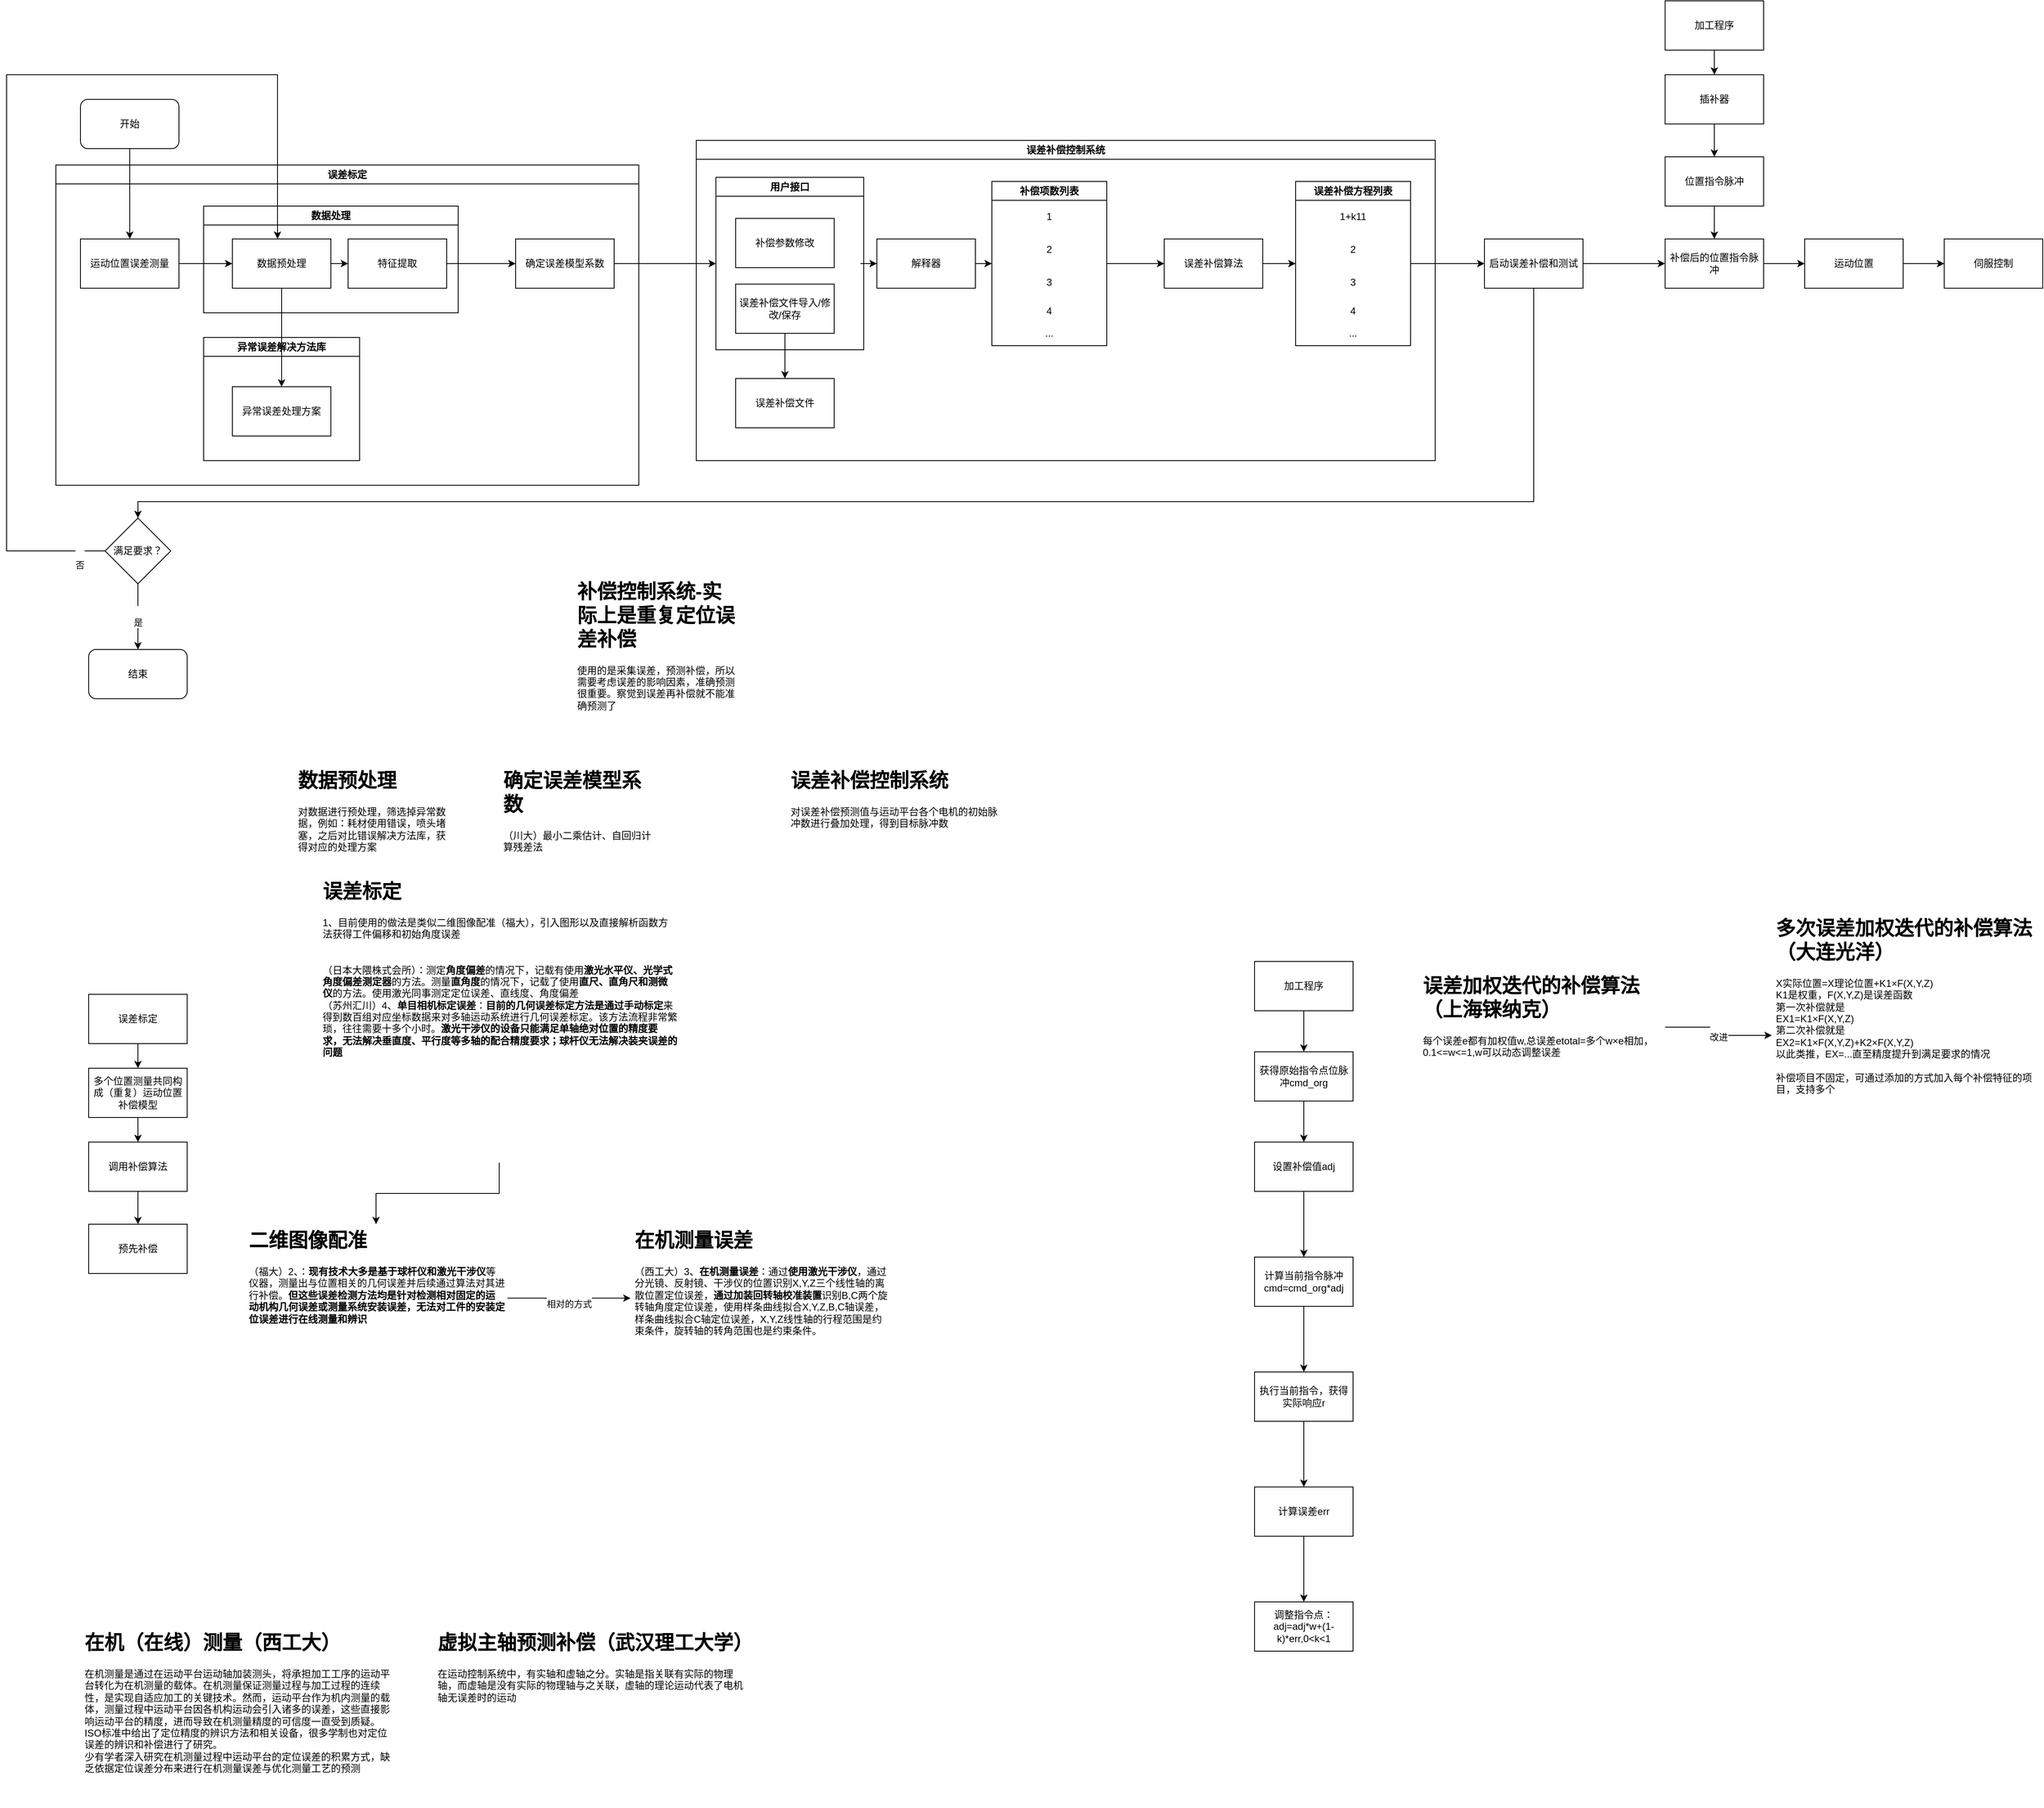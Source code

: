 <mxfile version="21.5.0" type="github">
  <diagram name="第 1 页" id="JhHIipqr7uCRNzOelNXE">
    <mxGraphModel dx="2555" dy="937" grid="1" gridSize="10" guides="1" tooltips="1" connect="1" arrows="1" fold="1" page="1" pageScale="1" pageWidth="827" pageHeight="1169" math="0" shadow="0">
      <root>
        <mxCell id="0" />
        <mxCell id="1" parent="0" />
        <mxCell id="nJraD3ANBiAQbve93qyU-1" value="&lt;h1&gt;补偿控制系统-实际上是重复定位误差补偿&lt;/h1&gt;&lt;div&gt;使用的是采集误差，预测补偿，所以需要考虑误差的影响因素，准确预测很重要。察觉到误差再补偿就不能准确预测了&lt;/div&gt;" style="text;html=1;strokeColor=none;fillColor=none;spacing=5;spacingTop=-20;whiteSpace=wrap;overflow=hidden;rounded=0;" vertex="1" parent="1">
          <mxGeometry x="640" y="770" width="200" height="200" as="geometry" />
        </mxCell>
        <mxCell id="nJraD3ANBiAQbve93qyU-4" value="&lt;h1&gt;数据预处理&lt;/h1&gt;&lt;div&gt;对数据进行预处理，筛选掉异常数据，例如：耗材使用错误，喷头堵塞，之后对比错误解决方法库，获得对应的处理方案&lt;/div&gt;" style="text;html=1;strokeColor=none;fillColor=none;spacing=5;spacingTop=-20;whiteSpace=wrap;overflow=hidden;rounded=0;" vertex="1" parent="1">
          <mxGeometry x="300" y="1000" width="190" height="120" as="geometry" />
        </mxCell>
        <mxCell id="nJraD3ANBiAQbve93qyU-19" value="" style="edgeStyle=orthogonalEdgeStyle;rounded=0;orthogonalLoop=1;jettySize=auto;html=1;" edge="1" parent="1" source="nJraD3ANBiAQbve93qyU-12" target="nJraD3ANBiAQbve93qyU-18">
          <mxGeometry relative="1" as="geometry" />
        </mxCell>
        <mxCell id="nJraD3ANBiAQbve93qyU-12" value="误差标定" style="rounded=0;whiteSpace=wrap;html=1;" vertex="1" parent="1">
          <mxGeometry x="50" y="1280" width="120" height="60" as="geometry" />
        </mxCell>
        <mxCell id="nJraD3ANBiAQbve93qyU-13" value="预先补偿" style="rounded=0;whiteSpace=wrap;html=1;" vertex="1" parent="1">
          <mxGeometry x="50" y="1560" width="120" height="60" as="geometry" />
        </mxCell>
        <mxCell id="nJraD3ANBiAQbve93qyU-16" value="" style="edgeStyle=orthogonalEdgeStyle;rounded=0;orthogonalLoop=1;jettySize=auto;html=1;" edge="1" parent="1" source="nJraD3ANBiAQbve93qyU-14" target="nJraD3ANBiAQbve93qyU-13">
          <mxGeometry relative="1" as="geometry" />
        </mxCell>
        <mxCell id="nJraD3ANBiAQbve93qyU-14" value="调用补偿算法" style="rounded=0;whiteSpace=wrap;html=1;" vertex="1" parent="1">
          <mxGeometry x="50" y="1460" width="120" height="60" as="geometry" />
        </mxCell>
        <mxCell id="nJraD3ANBiAQbve93qyU-20" value="" style="edgeStyle=orthogonalEdgeStyle;rounded=0;orthogonalLoop=1;jettySize=auto;html=1;" edge="1" parent="1" source="nJraD3ANBiAQbve93qyU-18" target="nJraD3ANBiAQbve93qyU-14">
          <mxGeometry relative="1" as="geometry" />
        </mxCell>
        <mxCell id="nJraD3ANBiAQbve93qyU-18" value="多个位置测量共同构成（重复）运动位置补偿模型" style="rounded=0;whiteSpace=wrap;html=1;" vertex="1" parent="1">
          <mxGeometry x="50" y="1370" width="120" height="60" as="geometry" />
        </mxCell>
        <mxCell id="nJraD3ANBiAQbve93qyU-133" style="edgeStyle=orthogonalEdgeStyle;rounded=0;orthogonalLoop=1;jettySize=auto;html=1;" edge="1" parent="1" source="nJraD3ANBiAQbve93qyU-21" target="nJraD3ANBiAQbve93qyU-132">
          <mxGeometry relative="1" as="geometry" />
        </mxCell>
        <mxCell id="nJraD3ANBiAQbve93qyU-21" value="&lt;h1&gt;误差标定&lt;/h1&gt;&lt;div&gt;1、目前使用的做法是类似二维图像配准（福大），引入图形以及直接解析函数方法获得工件偏移和初始角度误差&lt;/div&gt;&lt;div&gt;&lt;br&gt;&lt;/div&gt;&lt;div&gt;&lt;br&gt;&lt;/div&gt;&lt;div&gt;（日本大隈株式会所）：测定&lt;b&gt;角度偏差&lt;/b&gt;的情况下，记载有使用&lt;b&gt;激光水平仪、光学式角度偏差测定器&lt;/b&gt;的方法。测量&lt;b&gt;直角度&lt;/b&gt;的情况下，记载了使用&lt;b&gt;直尺、直角尺和测微仪&lt;/b&gt;的方法。使用激光同事测定定位误差、直线度、角度偏差&lt;/div&gt;&lt;div&gt;（苏州汇川）4、&lt;b&gt;单目相机标定误差&lt;/b&gt;：&lt;b&gt;目前的几何误差标定方法是通过手动标定&lt;/b&gt;来得到数百组对应坐标数据来对多轴运动系统进行几何误差标定。该方法流程非常繁琐，往往需要十多个小时。&lt;b&gt;激光干涉仪的设备只能满足单轴绝对位置的精度要求，无法解决垂直度、平行度等多轴的配合精度要求；球杆仪无法解决装夹误差的问题&lt;/b&gt;&lt;/div&gt;" style="text;html=1;strokeColor=none;fillColor=none;spacing=5;spacingTop=-20;whiteSpace=wrap;overflow=hidden;rounded=0;" vertex="1" parent="1">
          <mxGeometry x="330" y="1135" width="440" height="350" as="geometry" />
        </mxCell>
        <mxCell id="nJraD3ANBiAQbve93qyU-23" value="&lt;h1&gt;在机（在线）测量（西工大）&lt;/h1&gt;&lt;div&gt;在机测量是通过在运动平台运动轴加装测头，将承担加工工序的运动平台转化为在机测量的载体。在机测量保证测量过程与加工过程的连续性，是实现自适应加工的关键技术。然而，运动平台作为机内测量的载体，测量过程中运动平台因各机构运动会引入诸多的误差，这些直接影响运动平台的精度，进而导致在机测量精度的可信度一直受到质疑。&lt;/div&gt;&lt;div&gt;ISO标准中给出了定位精度的辨识方法和相关设备，很多学制也对定位误差的辨识和补偿进行了研究。&lt;/div&gt;&lt;div&gt;少有学者深入研究在机测量过程中运动平台的定位误差的积累方式，缺乏依据定位误差分布来进行在机测量误差与优化测量工艺的预测&lt;/div&gt;" style="text;html=1;strokeColor=none;fillColor=none;spacing=5;spacingTop=-20;whiteSpace=wrap;overflow=hidden;rounded=0;" vertex="1" parent="1">
          <mxGeometry x="40" y="2050" width="380" height="220" as="geometry" />
        </mxCell>
        <mxCell id="nJraD3ANBiAQbve93qyU-24" value="&lt;h1&gt;虚拟主轴预测补偿（武汉理工大学）&lt;/h1&gt;&lt;p&gt;在运动控制系统中，有实轴和虚轴之分。实轴是指关联有实际的物理轴，而虚轴是没有实际的物理轴与之关联，虚轴的理论运动代表了电机轴无误差时的运动&lt;/p&gt;" style="text;html=1;strokeColor=none;fillColor=none;spacing=5;spacingTop=-20;whiteSpace=wrap;overflow=hidden;rounded=0;" vertex="1" parent="1">
          <mxGeometry x="470" y="2050" width="390" height="130" as="geometry" />
        </mxCell>
        <mxCell id="nJraD3ANBiAQbve93qyU-26" value="误差标定" style="swimlane;whiteSpace=wrap;html=1;" vertex="1" parent="1">
          <mxGeometry x="10" y="270" width="710" height="390" as="geometry">
            <mxRectangle y="90" width="90" height="30" as="alternateBounds" />
          </mxGeometry>
        </mxCell>
        <mxCell id="nJraD3ANBiAQbve93qyU-2" value="数据处理" style="swimlane;whiteSpace=wrap;html=1;" vertex="1" parent="nJraD3ANBiAQbve93qyU-26">
          <mxGeometry x="180" y="50" width="310" height="130" as="geometry">
            <mxRectangle x="140" y="50" width="110" height="30" as="alternateBounds" />
          </mxGeometry>
        </mxCell>
        <mxCell id="nJraD3ANBiAQbve93qyU-33" value="" style="edgeStyle=orthogonalEdgeStyle;rounded=0;orthogonalLoop=1;jettySize=auto;html=1;" edge="1" parent="nJraD3ANBiAQbve93qyU-2" source="nJraD3ANBiAQbve93qyU-3" target="nJraD3ANBiAQbve93qyU-17">
          <mxGeometry relative="1" as="geometry" />
        </mxCell>
        <mxCell id="nJraD3ANBiAQbve93qyU-3" value="数据预处理" style="rounded=0;whiteSpace=wrap;html=1;" vertex="1" parent="nJraD3ANBiAQbve93qyU-2">
          <mxGeometry x="35" y="40" width="120" height="60" as="geometry" />
        </mxCell>
        <mxCell id="nJraD3ANBiAQbve93qyU-17" value="特征提取" style="rounded=0;whiteSpace=wrap;html=1;" vertex="1" parent="nJraD3ANBiAQbve93qyU-2">
          <mxGeometry x="176" y="40" width="120" height="60" as="geometry" />
        </mxCell>
        <mxCell id="nJraD3ANBiAQbve93qyU-9" value="异常误差解决方法库" style="swimlane;whiteSpace=wrap;html=1;" vertex="1" parent="nJraD3ANBiAQbve93qyU-26">
          <mxGeometry x="180" y="210" width="190" height="150" as="geometry">
            <mxRectangle x="60" y="320" width="150" height="30" as="alternateBounds" />
          </mxGeometry>
        </mxCell>
        <mxCell id="nJraD3ANBiAQbve93qyU-6" value="异常误差处理方案" style="rounded=0;whiteSpace=wrap;html=1;" vertex="1" parent="nJraD3ANBiAQbve93qyU-9">
          <mxGeometry x="35" y="60" width="120" height="60" as="geometry" />
        </mxCell>
        <mxCell id="nJraD3ANBiAQbve93qyU-7" style="edgeStyle=orthogonalEdgeStyle;rounded=0;orthogonalLoop=1;jettySize=auto;html=1;" edge="1" parent="nJraD3ANBiAQbve93qyU-26" source="nJraD3ANBiAQbve93qyU-3" target="nJraD3ANBiAQbve93qyU-6">
          <mxGeometry relative="1" as="geometry" />
        </mxCell>
        <mxCell id="nJraD3ANBiAQbve93qyU-34" value="确定误差模型系数" style="rounded=0;whiteSpace=wrap;html=1;" vertex="1" parent="nJraD3ANBiAQbve93qyU-26">
          <mxGeometry x="560" y="90" width="120" height="60" as="geometry" />
        </mxCell>
        <mxCell id="nJraD3ANBiAQbve93qyU-35" value="" style="edgeStyle=orthogonalEdgeStyle;rounded=0;orthogonalLoop=1;jettySize=auto;html=1;" edge="1" parent="nJraD3ANBiAQbve93qyU-26" source="nJraD3ANBiAQbve93qyU-17" target="nJraD3ANBiAQbve93qyU-34">
          <mxGeometry relative="1" as="geometry" />
        </mxCell>
        <mxCell id="nJraD3ANBiAQbve93qyU-44" style="edgeStyle=orthogonalEdgeStyle;rounded=0;orthogonalLoop=1;jettySize=auto;html=1;entryX=0;entryY=0.5;entryDx=0;entryDy=0;" edge="1" parent="nJraD3ANBiAQbve93qyU-26" source="nJraD3ANBiAQbve93qyU-42" target="nJraD3ANBiAQbve93qyU-3">
          <mxGeometry relative="1" as="geometry" />
        </mxCell>
        <mxCell id="nJraD3ANBiAQbve93qyU-42" value="运动位置误差测量" style="rounded=0;whiteSpace=wrap;html=1;" vertex="1" parent="nJraD3ANBiAQbve93qyU-26">
          <mxGeometry x="30" y="90" width="120" height="60" as="geometry" />
        </mxCell>
        <mxCell id="nJraD3ANBiAQbve93qyU-27" value="误差补偿控制系统" style="swimlane;whiteSpace=wrap;html=1;" vertex="1" parent="1">
          <mxGeometry x="790" y="240" width="900" height="390" as="geometry">
            <mxRectangle x="780" y="60" width="140" height="30" as="alternateBounds" />
          </mxGeometry>
        </mxCell>
        <mxCell id="nJraD3ANBiAQbve93qyU-110" value="" style="edgeStyle=orthogonalEdgeStyle;rounded=0;orthogonalLoop=1;jettySize=auto;html=1;" edge="1" parent="nJraD3ANBiAQbve93qyU-27" source="nJraD3ANBiAQbve93qyU-28" target="nJraD3ANBiAQbve93qyU-109">
          <mxGeometry relative="1" as="geometry" />
        </mxCell>
        <mxCell id="nJraD3ANBiAQbve93qyU-28" value="用户接口" style="swimlane;whiteSpace=wrap;html=1;" vertex="1" parent="nJraD3ANBiAQbve93qyU-27">
          <mxGeometry x="24" y="45" width="180" height="210" as="geometry">
            <mxRectangle x="50" y="110" width="90" height="30" as="alternateBounds" />
          </mxGeometry>
        </mxCell>
        <mxCell id="nJraD3ANBiAQbve93qyU-29" value="补偿参数修改" style="rounded=0;whiteSpace=wrap;html=1;" vertex="1" parent="nJraD3ANBiAQbve93qyU-28">
          <mxGeometry x="24" y="50" width="120" height="60" as="geometry" />
        </mxCell>
        <mxCell id="nJraD3ANBiAQbve93qyU-30" value="误差补偿文件导入/修改/保存" style="rounded=0;whiteSpace=wrap;html=1;" vertex="1" parent="nJraD3ANBiAQbve93qyU-28">
          <mxGeometry x="24" y="130" width="120" height="60" as="geometry" />
        </mxCell>
        <mxCell id="nJraD3ANBiAQbve93qyU-31" value="误差补偿文件" style="rounded=0;whiteSpace=wrap;html=1;" vertex="1" parent="nJraD3ANBiAQbve93qyU-27">
          <mxGeometry x="48" y="290" width="120" height="60" as="geometry" />
        </mxCell>
        <mxCell id="nJraD3ANBiAQbve93qyU-32" style="edgeStyle=orthogonalEdgeStyle;rounded=0;orthogonalLoop=1;jettySize=auto;html=1;entryX=0.5;entryY=0;entryDx=0;entryDy=0;" edge="1" parent="nJraD3ANBiAQbve93qyU-27" source="nJraD3ANBiAQbve93qyU-30" target="nJraD3ANBiAQbve93qyU-31">
          <mxGeometry relative="1" as="geometry" />
        </mxCell>
        <mxCell id="nJraD3ANBiAQbve93qyU-86" style="edgeStyle=orthogonalEdgeStyle;rounded=0;orthogonalLoop=1;jettySize=auto;html=1;entryX=0;entryY=0.5;entryDx=0;entryDy=0;" edge="1" parent="nJraD3ANBiAQbve93qyU-27" source="nJraD3ANBiAQbve93qyU-51" target="nJraD3ANBiAQbve93qyU-80">
          <mxGeometry relative="1" as="geometry" />
        </mxCell>
        <mxCell id="nJraD3ANBiAQbve93qyU-51" value="误差补偿算法" style="rounded=0;whiteSpace=wrap;html=1;" vertex="1" parent="nJraD3ANBiAQbve93qyU-27">
          <mxGeometry x="570" y="120" width="120" height="60" as="geometry" />
        </mxCell>
        <mxCell id="nJraD3ANBiAQbve93qyU-79" style="edgeStyle=orthogonalEdgeStyle;rounded=0;orthogonalLoop=1;jettySize=auto;html=1;entryX=0;entryY=0.5;entryDx=0;entryDy=0;" edge="1" parent="nJraD3ANBiAQbve93qyU-27" source="nJraD3ANBiAQbve93qyU-66" target="nJraD3ANBiAQbve93qyU-51">
          <mxGeometry relative="1" as="geometry" />
        </mxCell>
        <mxCell id="nJraD3ANBiAQbve93qyU-66" value="补偿项数列表" style="swimlane;whiteSpace=wrap;html=1;" vertex="1" parent="nJraD3ANBiAQbve93qyU-27">
          <mxGeometry x="360" y="50" width="140" height="200" as="geometry" />
        </mxCell>
        <mxCell id="nJraD3ANBiAQbve93qyU-74" value="4" style="text;html=1;strokeColor=none;fillColor=none;align=center;verticalAlign=middle;whiteSpace=wrap;rounded=0;" vertex="1" parent="nJraD3ANBiAQbve93qyU-66">
          <mxGeometry x="40" y="142.5" width="60" height="30" as="geometry" />
        </mxCell>
        <mxCell id="nJraD3ANBiAQbve93qyU-75" value="..." style="text;html=1;strokeColor=none;fillColor=none;align=center;verticalAlign=middle;whiteSpace=wrap;rounded=0;" vertex="1" parent="nJraD3ANBiAQbve93qyU-66">
          <mxGeometry x="40" y="170" width="60" height="30" as="geometry" />
        </mxCell>
        <mxCell id="nJraD3ANBiAQbve93qyU-76" value="1" style="text;html=1;strokeColor=none;fillColor=none;align=center;verticalAlign=middle;whiteSpace=wrap;rounded=0;" vertex="1" parent="nJraD3ANBiAQbve93qyU-66">
          <mxGeometry x="40" y="27.5" width="60" height="30" as="geometry" />
        </mxCell>
        <mxCell id="nJraD3ANBiAQbve93qyU-77" value="2" style="text;html=1;strokeColor=none;fillColor=none;align=center;verticalAlign=middle;whiteSpace=wrap;rounded=0;" vertex="1" parent="nJraD3ANBiAQbve93qyU-66">
          <mxGeometry x="40" y="67.5" width="60" height="30" as="geometry" />
        </mxCell>
        <mxCell id="nJraD3ANBiAQbve93qyU-78" value="3" style="text;html=1;strokeColor=none;fillColor=none;align=center;verticalAlign=middle;whiteSpace=wrap;rounded=0;" vertex="1" parent="nJraD3ANBiAQbve93qyU-66">
          <mxGeometry x="40" y="107.5" width="60" height="30" as="geometry" />
        </mxCell>
        <mxCell id="nJraD3ANBiAQbve93qyU-80" value="误差补偿方程列表" style="swimlane;whiteSpace=wrap;html=1;" vertex="1" parent="nJraD3ANBiAQbve93qyU-27">
          <mxGeometry x="730" y="50" width="140" height="200" as="geometry" />
        </mxCell>
        <mxCell id="nJraD3ANBiAQbve93qyU-81" value="4" style="text;html=1;strokeColor=none;fillColor=none;align=center;verticalAlign=middle;whiteSpace=wrap;rounded=0;" vertex="1" parent="nJraD3ANBiAQbve93qyU-80">
          <mxGeometry x="40" y="142.5" width="60" height="30" as="geometry" />
        </mxCell>
        <mxCell id="nJraD3ANBiAQbve93qyU-82" value="..." style="text;html=1;strokeColor=none;fillColor=none;align=center;verticalAlign=middle;whiteSpace=wrap;rounded=0;" vertex="1" parent="nJraD3ANBiAQbve93qyU-80">
          <mxGeometry x="40" y="170" width="60" height="30" as="geometry" />
        </mxCell>
        <mxCell id="nJraD3ANBiAQbve93qyU-83" value="1+k11" style="text;html=1;strokeColor=none;fillColor=none;align=center;verticalAlign=middle;whiteSpace=wrap;rounded=0;" vertex="1" parent="nJraD3ANBiAQbve93qyU-80">
          <mxGeometry x="40" y="27.5" width="60" height="30" as="geometry" />
        </mxCell>
        <mxCell id="nJraD3ANBiAQbve93qyU-84" value="2" style="text;html=1;strokeColor=none;fillColor=none;align=center;verticalAlign=middle;whiteSpace=wrap;rounded=0;" vertex="1" parent="nJraD3ANBiAQbve93qyU-80">
          <mxGeometry x="40" y="67.5" width="60" height="30" as="geometry" />
        </mxCell>
        <mxCell id="nJraD3ANBiAQbve93qyU-85" value="3" style="text;html=1;strokeColor=none;fillColor=none;align=center;verticalAlign=middle;whiteSpace=wrap;rounded=0;" vertex="1" parent="nJraD3ANBiAQbve93qyU-80">
          <mxGeometry x="40" y="107.5" width="60" height="30" as="geometry" />
        </mxCell>
        <mxCell id="nJraD3ANBiAQbve93qyU-111" value="" style="edgeStyle=orthogonalEdgeStyle;rounded=0;orthogonalLoop=1;jettySize=auto;html=1;" edge="1" parent="nJraD3ANBiAQbve93qyU-27" source="nJraD3ANBiAQbve93qyU-109" target="nJraD3ANBiAQbve93qyU-66">
          <mxGeometry relative="1" as="geometry" />
        </mxCell>
        <mxCell id="nJraD3ANBiAQbve93qyU-109" value="解释器" style="rounded=0;whiteSpace=wrap;html=1;" vertex="1" parent="nJraD3ANBiAQbve93qyU-27">
          <mxGeometry x="220" y="120" width="120" height="60" as="geometry" />
        </mxCell>
        <mxCell id="nJraD3ANBiAQbve93qyU-36" style="edgeStyle=orthogonalEdgeStyle;rounded=0;orthogonalLoop=1;jettySize=auto;html=1;" edge="1" parent="1" source="nJraD3ANBiAQbve93qyU-34" target="nJraD3ANBiAQbve93qyU-28">
          <mxGeometry relative="1" as="geometry" />
        </mxCell>
        <mxCell id="nJraD3ANBiAQbve93qyU-112" style="edgeStyle=orthogonalEdgeStyle;rounded=0;orthogonalLoop=1;jettySize=auto;html=1;" edge="1" parent="1" source="nJraD3ANBiAQbve93qyU-37" target="nJraD3ANBiAQbve93qyU-38">
          <mxGeometry relative="1" as="geometry">
            <Array as="points">
              <mxPoint x="1810" y="680" />
              <mxPoint x="110" y="680" />
            </Array>
          </mxGeometry>
        </mxCell>
        <mxCell id="nJraD3ANBiAQbve93qyU-125" value="" style="edgeStyle=orthogonalEdgeStyle;rounded=0;orthogonalLoop=1;jettySize=auto;html=1;" edge="1" parent="1" source="nJraD3ANBiAQbve93qyU-37" target="nJraD3ANBiAQbve93qyU-123">
          <mxGeometry relative="1" as="geometry" />
        </mxCell>
        <mxCell id="nJraD3ANBiAQbve93qyU-37" value="启动误差补偿和测试" style="rounded=0;whiteSpace=wrap;html=1;" vertex="1" parent="1">
          <mxGeometry x="1750" y="360" width="120" height="60" as="geometry" />
        </mxCell>
        <mxCell id="nJraD3ANBiAQbve93qyU-47" value="&lt;br&gt;是" style="edgeStyle=orthogonalEdgeStyle;rounded=0;orthogonalLoop=1;jettySize=auto;html=1;" edge="1" parent="1" source="nJraD3ANBiAQbve93qyU-38" target="nJraD3ANBiAQbve93qyU-46">
          <mxGeometry relative="1" as="geometry" />
        </mxCell>
        <mxCell id="nJraD3ANBiAQbve93qyU-49" value="&lt;br&gt;否" style="edgeStyle=orthogonalEdgeStyle;rounded=0;orthogonalLoop=1;jettySize=auto;html=1;" edge="1" parent="1" source="nJraD3ANBiAQbve93qyU-38" target="nJraD3ANBiAQbve93qyU-3">
          <mxGeometry x="-0.949" y="10" relative="1" as="geometry">
            <mxPoint x="785" y="399.97" as="targetPoint" />
            <mxPoint x="2080" y="489.97" as="sourcePoint" />
            <Array as="points">
              <mxPoint x="-50" y="740" />
              <mxPoint x="-50" y="160" />
              <mxPoint x="280" y="160" />
            </Array>
            <mxPoint as="offset" />
          </mxGeometry>
        </mxCell>
        <mxCell id="nJraD3ANBiAQbve93qyU-38" value="满足要求？" style="rhombus;whiteSpace=wrap;html=1;" vertex="1" parent="1">
          <mxGeometry x="70" y="700" width="80" height="80" as="geometry" />
        </mxCell>
        <mxCell id="nJraD3ANBiAQbve93qyU-43" style="edgeStyle=orthogonalEdgeStyle;rounded=0;orthogonalLoop=1;jettySize=auto;html=1;" edge="1" parent="1" source="nJraD3ANBiAQbve93qyU-39" target="nJraD3ANBiAQbve93qyU-42">
          <mxGeometry relative="1" as="geometry" />
        </mxCell>
        <mxCell id="nJraD3ANBiAQbve93qyU-39" value="开始" style="rounded=1;whiteSpace=wrap;html=1;" vertex="1" parent="1">
          <mxGeometry x="40" y="190" width="120" height="60" as="geometry" />
        </mxCell>
        <mxCell id="nJraD3ANBiAQbve93qyU-46" value="结束" style="rounded=1;whiteSpace=wrap;html=1;" vertex="1" parent="1">
          <mxGeometry x="50" y="860" width="120" height="60" as="geometry" />
        </mxCell>
        <mxCell id="nJraD3ANBiAQbve93qyU-114" value="" style="edgeStyle=orthogonalEdgeStyle;rounded=0;orthogonalLoop=1;jettySize=auto;html=1;" edge="1" parent="1" source="nJraD3ANBiAQbve93qyU-54" target="nJraD3ANBiAQbve93qyU-113">
          <mxGeometry relative="1" as="geometry" />
        </mxCell>
        <mxCell id="nJraD3ANBiAQbve93qyU-54" value="加工程序" style="rounded=0;whiteSpace=wrap;html=1;" vertex="1" parent="1">
          <mxGeometry x="1970" y="70" width="120" height="60" as="geometry" />
        </mxCell>
        <mxCell id="nJraD3ANBiAQbve93qyU-87" style="edgeStyle=orthogonalEdgeStyle;rounded=0;orthogonalLoop=1;jettySize=auto;html=1;entryX=0;entryY=0.5;entryDx=0;entryDy=0;" edge="1" parent="1" source="nJraD3ANBiAQbve93qyU-80" target="nJraD3ANBiAQbve93qyU-37">
          <mxGeometry relative="1" as="geometry" />
        </mxCell>
        <mxCell id="nJraD3ANBiAQbve93qyU-88" value="&lt;h1&gt;误差补偿控制系统&lt;br&gt;&lt;/h1&gt;&lt;div&gt;对误差补偿预测值与运动平台各个电机的初始脉冲数进行叠加处理，得到目标脉冲数&lt;/div&gt;" style="text;html=1;strokeColor=none;fillColor=none;spacing=5;spacingTop=-20;whiteSpace=wrap;overflow=hidden;rounded=0;" vertex="1" parent="1">
          <mxGeometry x="900" y="1000" width="260" height="160" as="geometry" />
        </mxCell>
        <mxCell id="nJraD3ANBiAQbve93qyU-90" value="伺服控制" style="rounded=0;whiteSpace=wrap;html=1;" vertex="1" parent="1">
          <mxGeometry x="2310" y="360" width="120" height="60" as="geometry" />
        </mxCell>
        <mxCell id="nJraD3ANBiAQbve93qyU-127" value="" style="edgeStyle=orthogonalEdgeStyle;rounded=0;orthogonalLoop=1;jettySize=auto;html=1;" edge="1" parent="1" source="nJraD3ANBiAQbve93qyU-91" target="nJraD3ANBiAQbve93qyU-90">
          <mxGeometry relative="1" as="geometry" />
        </mxCell>
        <mxCell id="nJraD3ANBiAQbve93qyU-91" value="运动位置" style="rounded=0;whiteSpace=wrap;html=1;" vertex="1" parent="1">
          <mxGeometry x="2140" y="360" width="120" height="60" as="geometry" />
        </mxCell>
        <mxCell id="nJraD3ANBiAQbve93qyU-100" value="" style="edgeStyle=orthogonalEdgeStyle;rounded=0;orthogonalLoop=1;jettySize=auto;html=1;" edge="1" parent="1" source="nJraD3ANBiAQbve93qyU-95" target="nJraD3ANBiAQbve93qyU-99">
          <mxGeometry relative="1" as="geometry" />
        </mxCell>
        <mxCell id="nJraD3ANBiAQbve93qyU-95" value="获得原始指令点位脉冲cmd_org" style="rounded=0;whiteSpace=wrap;html=1;" vertex="1" parent="1">
          <mxGeometry x="1470" y="1350" width="120" height="60" as="geometry" />
        </mxCell>
        <mxCell id="nJraD3ANBiAQbve93qyU-129" value="&lt;br&gt;改进" style="edgeStyle=orthogonalEdgeStyle;rounded=0;orthogonalLoop=1;jettySize=auto;html=1;" edge="1" parent="1" source="nJraD3ANBiAQbve93qyU-96" target="nJraD3ANBiAQbve93qyU-128">
          <mxGeometry relative="1" as="geometry" />
        </mxCell>
        <mxCell id="nJraD3ANBiAQbve93qyU-96" value="&lt;h1&gt;误差加权迭代的补偿算法（上海铼纳克）&lt;/h1&gt;&lt;div&gt;每个误差e都有加权值w,总误差etotal=多个w×e相加，0.1&amp;lt;=w&amp;lt;=1,w可以动态调整误差&lt;/div&gt;" style="text;html=1;strokeColor=none;fillColor=none;spacing=5;spacingTop=-20;whiteSpace=wrap;overflow=hidden;rounded=0;" vertex="1" parent="1">
          <mxGeometry x="1670" y="1250" width="300" height="140" as="geometry" />
        </mxCell>
        <mxCell id="nJraD3ANBiAQbve93qyU-98" value="" style="edgeStyle=orthogonalEdgeStyle;rounded=0;orthogonalLoop=1;jettySize=auto;html=1;" edge="1" parent="1" source="nJraD3ANBiAQbve93qyU-97" target="nJraD3ANBiAQbve93qyU-95">
          <mxGeometry relative="1" as="geometry" />
        </mxCell>
        <mxCell id="nJraD3ANBiAQbve93qyU-97" value="加工程序" style="rounded=0;whiteSpace=wrap;html=1;" vertex="1" parent="1">
          <mxGeometry x="1470" y="1240" width="120" height="60" as="geometry" />
        </mxCell>
        <mxCell id="nJraD3ANBiAQbve93qyU-102" value="" style="edgeStyle=orthogonalEdgeStyle;rounded=0;orthogonalLoop=1;jettySize=auto;html=1;" edge="1" parent="1" source="nJraD3ANBiAQbve93qyU-99" target="nJraD3ANBiAQbve93qyU-101">
          <mxGeometry relative="1" as="geometry" />
        </mxCell>
        <mxCell id="nJraD3ANBiAQbve93qyU-99" value="设置补偿值adj" style="whiteSpace=wrap;html=1;rounded=0;" vertex="1" parent="1">
          <mxGeometry x="1470" y="1460" width="120" height="60" as="geometry" />
        </mxCell>
        <mxCell id="nJraD3ANBiAQbve93qyU-104" value="" style="edgeStyle=orthogonalEdgeStyle;rounded=0;orthogonalLoop=1;jettySize=auto;html=1;" edge="1" parent="1" source="nJraD3ANBiAQbve93qyU-101" target="nJraD3ANBiAQbve93qyU-103">
          <mxGeometry relative="1" as="geometry" />
        </mxCell>
        <mxCell id="nJraD3ANBiAQbve93qyU-101" value="计算当前指令脉冲cmd=cmd_org*adj" style="whiteSpace=wrap;html=1;rounded=0;" vertex="1" parent="1">
          <mxGeometry x="1470" y="1600" width="120" height="60" as="geometry" />
        </mxCell>
        <mxCell id="nJraD3ANBiAQbve93qyU-106" value="" style="edgeStyle=orthogonalEdgeStyle;rounded=0;orthogonalLoop=1;jettySize=auto;html=1;" edge="1" parent="1" source="nJraD3ANBiAQbve93qyU-103" target="nJraD3ANBiAQbve93qyU-105">
          <mxGeometry relative="1" as="geometry" />
        </mxCell>
        <mxCell id="nJraD3ANBiAQbve93qyU-103" value="执行当前指令，获得实际响应r" style="whiteSpace=wrap;html=1;rounded=0;" vertex="1" parent="1">
          <mxGeometry x="1470" y="1740" width="120" height="60" as="geometry" />
        </mxCell>
        <mxCell id="nJraD3ANBiAQbve93qyU-108" value="" style="edgeStyle=orthogonalEdgeStyle;rounded=0;orthogonalLoop=1;jettySize=auto;html=1;" edge="1" parent="1" source="nJraD3ANBiAQbve93qyU-105" target="nJraD3ANBiAQbve93qyU-107">
          <mxGeometry relative="1" as="geometry" />
        </mxCell>
        <mxCell id="nJraD3ANBiAQbve93qyU-105" value="计算误差err" style="whiteSpace=wrap;html=1;rounded=0;" vertex="1" parent="1">
          <mxGeometry x="1470" y="1880" width="120" height="60" as="geometry" />
        </mxCell>
        <mxCell id="nJraD3ANBiAQbve93qyU-107" value="调整指令点：adj=adj*w+(1-k)*err,0&amp;lt;k&amp;lt;1" style="whiteSpace=wrap;html=1;rounded=0;" vertex="1" parent="1">
          <mxGeometry x="1470" y="2020" width="120" height="60" as="geometry" />
        </mxCell>
        <mxCell id="nJraD3ANBiAQbve93qyU-122" value="" style="edgeStyle=orthogonalEdgeStyle;rounded=0;orthogonalLoop=1;jettySize=auto;html=1;" edge="1" parent="1" source="nJraD3ANBiAQbve93qyU-113" target="nJraD3ANBiAQbve93qyU-121">
          <mxGeometry relative="1" as="geometry" />
        </mxCell>
        <mxCell id="nJraD3ANBiAQbve93qyU-113" value="插补器" style="rounded=0;whiteSpace=wrap;html=1;" vertex="1" parent="1">
          <mxGeometry x="1970" y="160" width="120" height="60" as="geometry" />
        </mxCell>
        <mxCell id="nJraD3ANBiAQbve93qyU-124" value="" style="edgeStyle=orthogonalEdgeStyle;rounded=0;orthogonalLoop=1;jettySize=auto;html=1;" edge="1" parent="1" source="nJraD3ANBiAQbve93qyU-121" target="nJraD3ANBiAQbve93qyU-123">
          <mxGeometry relative="1" as="geometry" />
        </mxCell>
        <mxCell id="nJraD3ANBiAQbve93qyU-121" value="位置指令脉冲" style="rounded=0;whiteSpace=wrap;html=1;" vertex="1" parent="1">
          <mxGeometry x="1970" y="260" width="120" height="60" as="geometry" />
        </mxCell>
        <mxCell id="nJraD3ANBiAQbve93qyU-126" value="" style="edgeStyle=orthogonalEdgeStyle;rounded=0;orthogonalLoop=1;jettySize=auto;html=1;" edge="1" parent="1" source="nJraD3ANBiAQbve93qyU-123" target="nJraD3ANBiAQbve93qyU-91">
          <mxGeometry relative="1" as="geometry" />
        </mxCell>
        <mxCell id="nJraD3ANBiAQbve93qyU-123" value="补偿后的位置指令脉冲" style="rounded=0;whiteSpace=wrap;html=1;" vertex="1" parent="1">
          <mxGeometry x="1970" y="360" width="120" height="60" as="geometry" />
        </mxCell>
        <mxCell id="nJraD3ANBiAQbve93qyU-128" value="&lt;h1&gt;多次误差加权迭代的补偿算法（大连光洋）&lt;/h1&gt;&lt;div&gt;X实际位置=X理论位置+K1×F(X,Y,Z)&lt;/div&gt;&lt;div&gt;K1是权重，F(X,Y,Z)是误差函数&lt;/div&gt;&lt;div&gt;第一次补偿就是&lt;/div&gt;&lt;div&gt;EX1=K1×F(X,Y,Z)&lt;/div&gt;&lt;div&gt;第二次补偿就是&lt;/div&gt;&lt;div&gt;EX2=K1×F(X,Y,Z)+K2×F(X,Y,Z)&lt;/div&gt;&lt;div&gt;以此类推，EX=...直至精度提升到满足要求的情况&lt;/div&gt;&lt;div&gt;&lt;br&gt;&lt;/div&gt;&lt;div&gt;补偿项目不固定，可通过添加的方式加入每个补偿特征的项目，支持多个&lt;/div&gt;" style="text;html=1;strokeColor=none;fillColor=none;spacing=5;spacingTop=-20;whiteSpace=wrap;overflow=hidden;rounded=0;" vertex="1" parent="1">
          <mxGeometry x="2100" y="1180" width="320" height="300" as="geometry" />
        </mxCell>
        <mxCell id="nJraD3ANBiAQbve93qyU-131" value="&lt;h1&gt;确定误差模型系数&lt;/h1&gt;&lt;div&gt;（川大）最小二乘估计、自回归计算残差法&lt;/div&gt;" style="text;html=1;strokeColor=none;fillColor=none;spacing=5;spacingTop=-20;whiteSpace=wrap;overflow=hidden;rounded=0;" vertex="1" parent="1">
          <mxGeometry x="550" y="1000" width="190" height="120" as="geometry" />
        </mxCell>
        <mxCell id="nJraD3ANBiAQbve93qyU-135" value="&lt;br&gt;相对的方式" style="edgeStyle=orthogonalEdgeStyle;rounded=0;orthogonalLoop=1;jettySize=auto;html=1;" edge="1" parent="1" source="nJraD3ANBiAQbve93qyU-132" target="nJraD3ANBiAQbve93qyU-134">
          <mxGeometry relative="1" as="geometry" />
        </mxCell>
        <mxCell id="nJraD3ANBiAQbve93qyU-132" value="&lt;h1&gt;二维图像配准&lt;br&gt;&lt;/h1&gt;&lt;div&gt;（福大）2、：&lt;b&gt;现有技术大多是基于球杆仪和激光干涉仪&lt;/b&gt;等仪器，测量出与位置相关的几何误差并后续通过算法对其进行补偿。&lt;b style=&quot;border-color: var(--border-color);&quot;&gt;但这些误差检测方法均是针对检测相对固定的运动机构几何误差或测量系统安装误差，无法对工件的安装定位误差进行在线测量和辨识&lt;/b&gt;&lt;br&gt;&lt;/div&gt;" style="text;html=1;strokeColor=none;fillColor=none;spacing=5;spacingTop=-20;whiteSpace=wrap;overflow=hidden;rounded=0;" vertex="1" parent="1">
          <mxGeometry x="240" y="1560" width="320" height="180" as="geometry" />
        </mxCell>
        <mxCell id="nJraD3ANBiAQbve93qyU-134" value="&lt;h1&gt;在机测量误差&lt;br&gt;&lt;/h1&gt;&lt;div&gt;（西工大）3、&lt;b style=&quot;border-color: var(--border-color);&quot;&gt;在机测量误差&lt;/b&gt;：通过&lt;b style=&quot;border-color: var(--border-color);&quot;&gt;使用激光干涉仪&lt;/b&gt;，通过分光镜、反射镜、干涉仪的位置识别X,Y,Z三个线性轴的离散位置定位误差，&lt;b style=&quot;border-color: var(--border-color);&quot;&gt;通过加装回转轴校准装置&lt;/b&gt;识别B,C两个旋转轴角度定位误差，使用样条曲线拟合X,Y,Z,B,C轴误差，样条曲线拟合C轴定位误差，X,Y,Z线性轴的行程范围是约束条件，旋转轴的转角范围也是约束条件。&lt;br&gt;&lt;/div&gt;" style="text;html=1;strokeColor=none;fillColor=none;spacing=5;spacingTop=-20;whiteSpace=wrap;overflow=hidden;rounded=0;" vertex="1" parent="1">
          <mxGeometry x="710" y="1560" width="320" height="180" as="geometry" />
        </mxCell>
      </root>
    </mxGraphModel>
  </diagram>
</mxfile>
